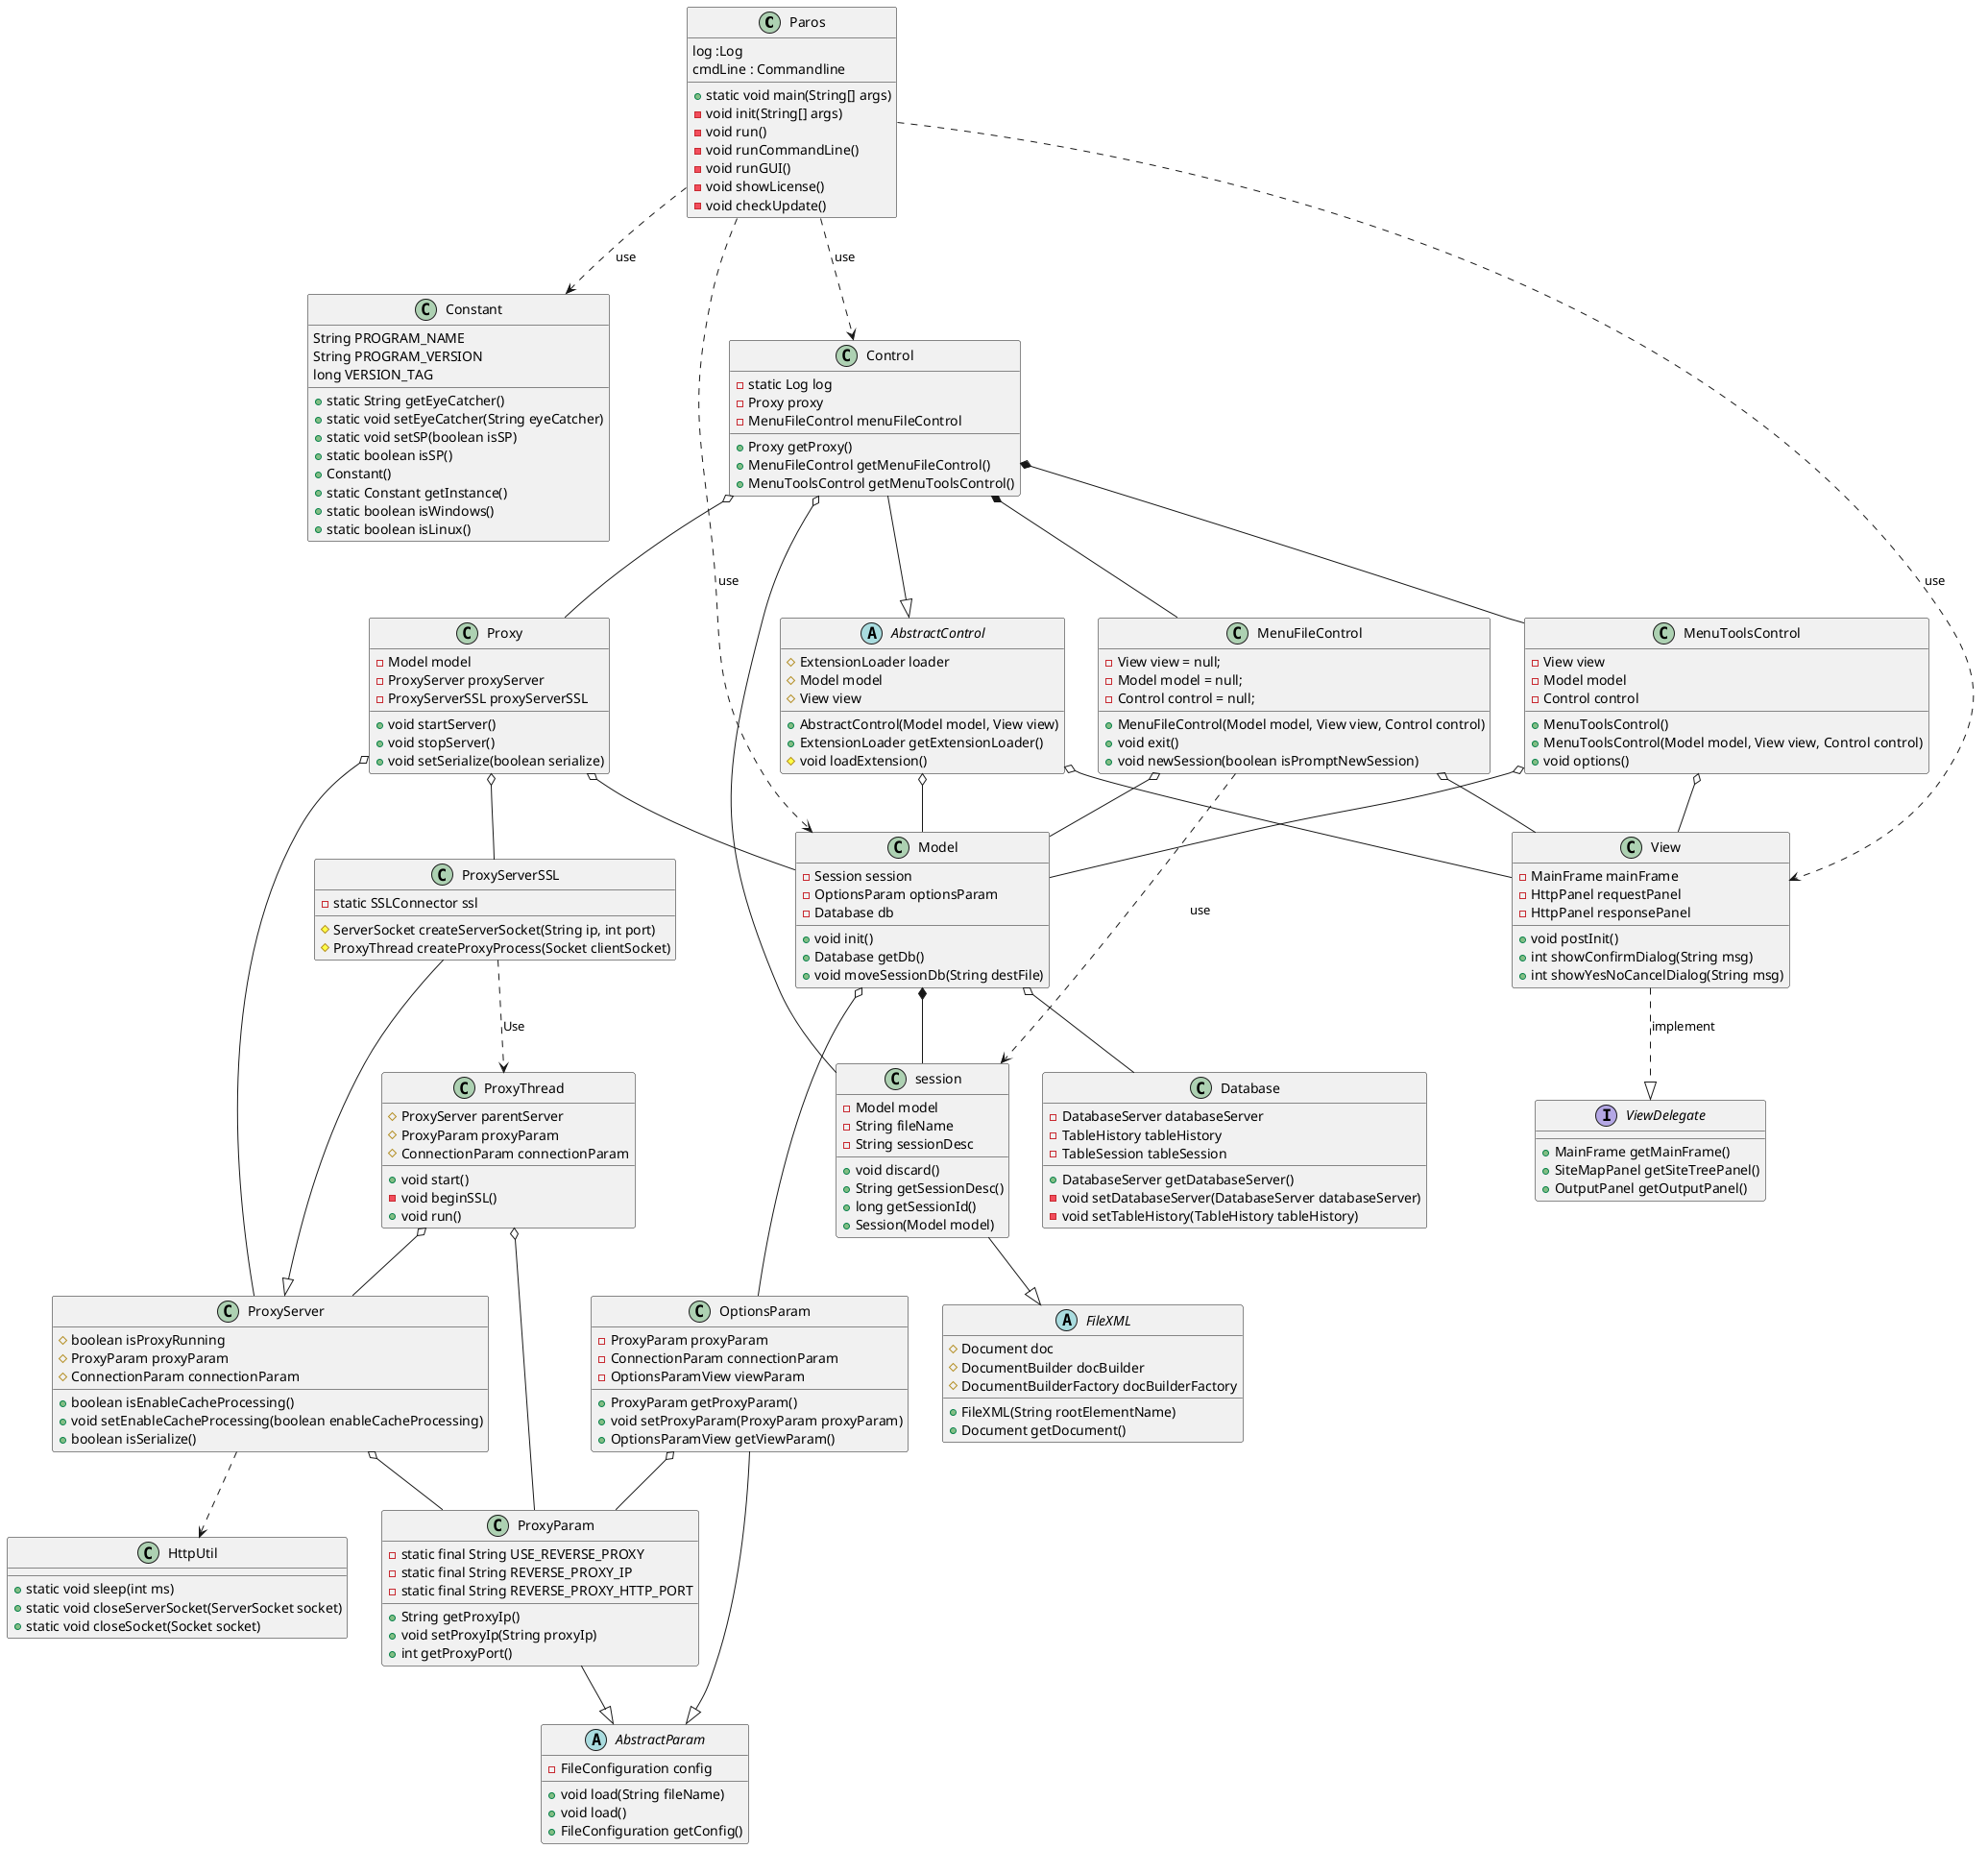 @startuml Paros
 class Paros {     
    log :Log
    cmdLine : Commandline
    
	+ static void main(String[] args) 
	- void init(String[] args)
	- void run()
	- void runCommandLine()
	- void runGUI() 
	- void showLicense()
    - void checkUpdate()
    }

class Constant {
    String PROGRAM_NAME    
    String PROGRAM_VERSION 
    long VERSION_TAG
    + static String getEyeCatcher()
    + static void setEyeCatcher(String eyeCatcher)
    + static void setSP(boolean isSP)
    + static boolean isSP()
    + Constant()
    + static Constant getInstance()
    + static boolean isWindows()
    + static boolean isLinux()
}

Paros ..> Constant : use
abstract class FileXML {
    # Document doc 
	# DocumentBuilder docBuilder 
	# DocumentBuilderFactory docBuilderFactory 
    + FileXML(String rootElementName)
    + Document getDocument()
   
}
class Model {
    - Session session 
	- OptionsParam optionsParam 
	- Database db 
    + void init()
    + Database getDb()
    + void moveSessionDb(String destFile)

}
class View {
    - MainFrame mainFrame 
	- HttpPanel requestPanel 
	- HttpPanel responsePanel 
    + void postInit()
    + int showConfirmDialog(String msg)
    + int showYesNoCancelDialog(String msg)

    }
class Control {
    - static Log log 
    - Proxy proxy 
    - MenuFileControl menuFileControl 
    + Proxy getProxy()
    + MenuFileControl getMenuFileControl()
    + MenuToolsControl getMenuToolsControl()
}
class session {
    - Model model 
	- String fileName 
	- String sessionDesc 
    + void discard()
    + String getSessionDesc()
    + long getSessionId()
    + Session(Model model)
}
class OptionsParam {
    - ProxyParam proxyParam 
	- ConnectionParam connectionParam 
	- OptionsParamView viewParam 
    + ProxyParam getProxyParam()
    + void setProxyParam(ProxyParam proxyParam)
    + OptionsParamView getViewParam()
}
class Database {
    - DatabaseServer databaseServer 
	- TableHistory tableHistory 
	- TableSession tableSession 
    + DatabaseServer getDatabaseServer()
    - void setDatabaseServer(DatabaseServer databaseServer)
    - void setTableHistory(TableHistory tableHistory)
}
interface ViewDelegate{
    + MainFrame getMainFrame()    
    + SiteMapPanel getSiteTreePanel()    
    + OutputPanel getOutputPanel()
    
}
abstract class AbstractControl {
    # ExtensionLoader loader 
    # Model model 
    # View view 
    + AbstractControl(Model model, View view)
    + ExtensionLoader getExtensionLoader()
    # void loadExtension()

}
class Proxy {
    - Model model 
	- ProxyServer proxyServer 
	- ProxyServerSSL proxyServerSSL
    + void startServer() 
    + void stopServer()
    + void setSerialize(boolean serialize)
}
abstract class AbstractParam {
    - FileConfiguration config
    + void load(String fileName)
    + void load() 
    + FileConfiguration getConfig()

}
class ProxyParam {
    - static final String USE_REVERSE_PROXY 
	- static final String REVERSE_PROXY_IP 
	- static final String REVERSE_PROXY_HTTP_PORT 
	+ String getProxyIp()
    + void setProxyIp(String proxyIp)
    + int getProxyPort()
}
class ProxyServer{
    
    # boolean isProxyRunning 
	# ProxyParam proxyParam 
	# ConnectionParam connectionParam 
    + boolean isEnableCacheProcessing()
    + void setEnableCacheProcessing(boolean enableCacheProcessing)
    + boolean isSerialize()
}
class ProxyServerSSL{
    - static SSLConnector ssl
    # ServerSocket createServerSocket(String ip, int port)
    # ProxyThread createProxyProcess(Socket clientSocket)

}
class ProxyThread {
    # ProxyServer parentServer 
	# ProxyParam proxyParam 
	# ConnectionParam connectionParam 
    + void start()
    - void beginSSL()
    + void run()
}
class HttpUtil {
    + static void sleep(int ms)
    + static void closeServerSocket(ServerSocket socket)
    + static void closeSocket(Socket socket)
}
class MenuFileControl{
    - View view = null;
    - Model model = null;
    - Control control = null;
    + MenuFileControl(Model model, View view, Control control)
    + void exit()
    + void newSession(boolean isPromptNewSession)
}
class MenuToolsControl{
    - View view 
	- Model model 
	- Control control 
    + MenuToolsControl()
    + MenuToolsControl(Model model, View view, Control control)
    + void options()
}
Paros ..> Model : use
Paros ..> View : use
Paros ..> Control : use
Model  *--  session
Model  o--  OptionsParam
Model o-- Database 
View ..|> ViewDelegate :implement
Control --|> AbstractControl
Control o-- Proxy
Control o-- session
session --|> FileXML
OptionsParam --|> AbstractParam
OptionsParam o-- ProxyParam
AbstractControl o-- Model
AbstractControl o-- View
Proxy o-- Model 
Proxy o-- ProxyServer
Proxy o-- ProxyServerSSL
ProxyParam --|> AbstractParam
ProxyServer o-- ProxyParam
ProxyServerSSL --|> ProxyServer
ProxyServerSSL ..> ProxyThread : Use
ProxyThread o-- ProxyServer
ProxyThread o-- ProxyParam
ProxyServer ..> HttpUtil
Control *-- MenuFileControl
Control *-- MenuToolsControl
MenuFileControl o-- View
MenuFileControl o-- Model
MenuFileControl ..> session :use
MenuToolsControl o-- View
MenuToolsControl o-- Model



















@enduml